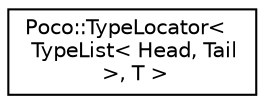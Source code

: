 digraph "Graphical Class Hierarchy"
{
 // LATEX_PDF_SIZE
  edge [fontname="Helvetica",fontsize="10",labelfontname="Helvetica",labelfontsize="10"];
  node [fontname="Helvetica",fontsize="10",shape=record];
  rankdir="LR";
  Node0 [label="Poco::TypeLocator\<\l TypeList\< Head, Tail\l \>, T \>",height=0.2,width=0.4,color="black", fillcolor="white", style="filled",URL="$structPoco_1_1TypeLocator_3_01TypeList_3_01Head_00_01Tail_01_4_00_01T_01_4.html",tooltip=" "];
}
